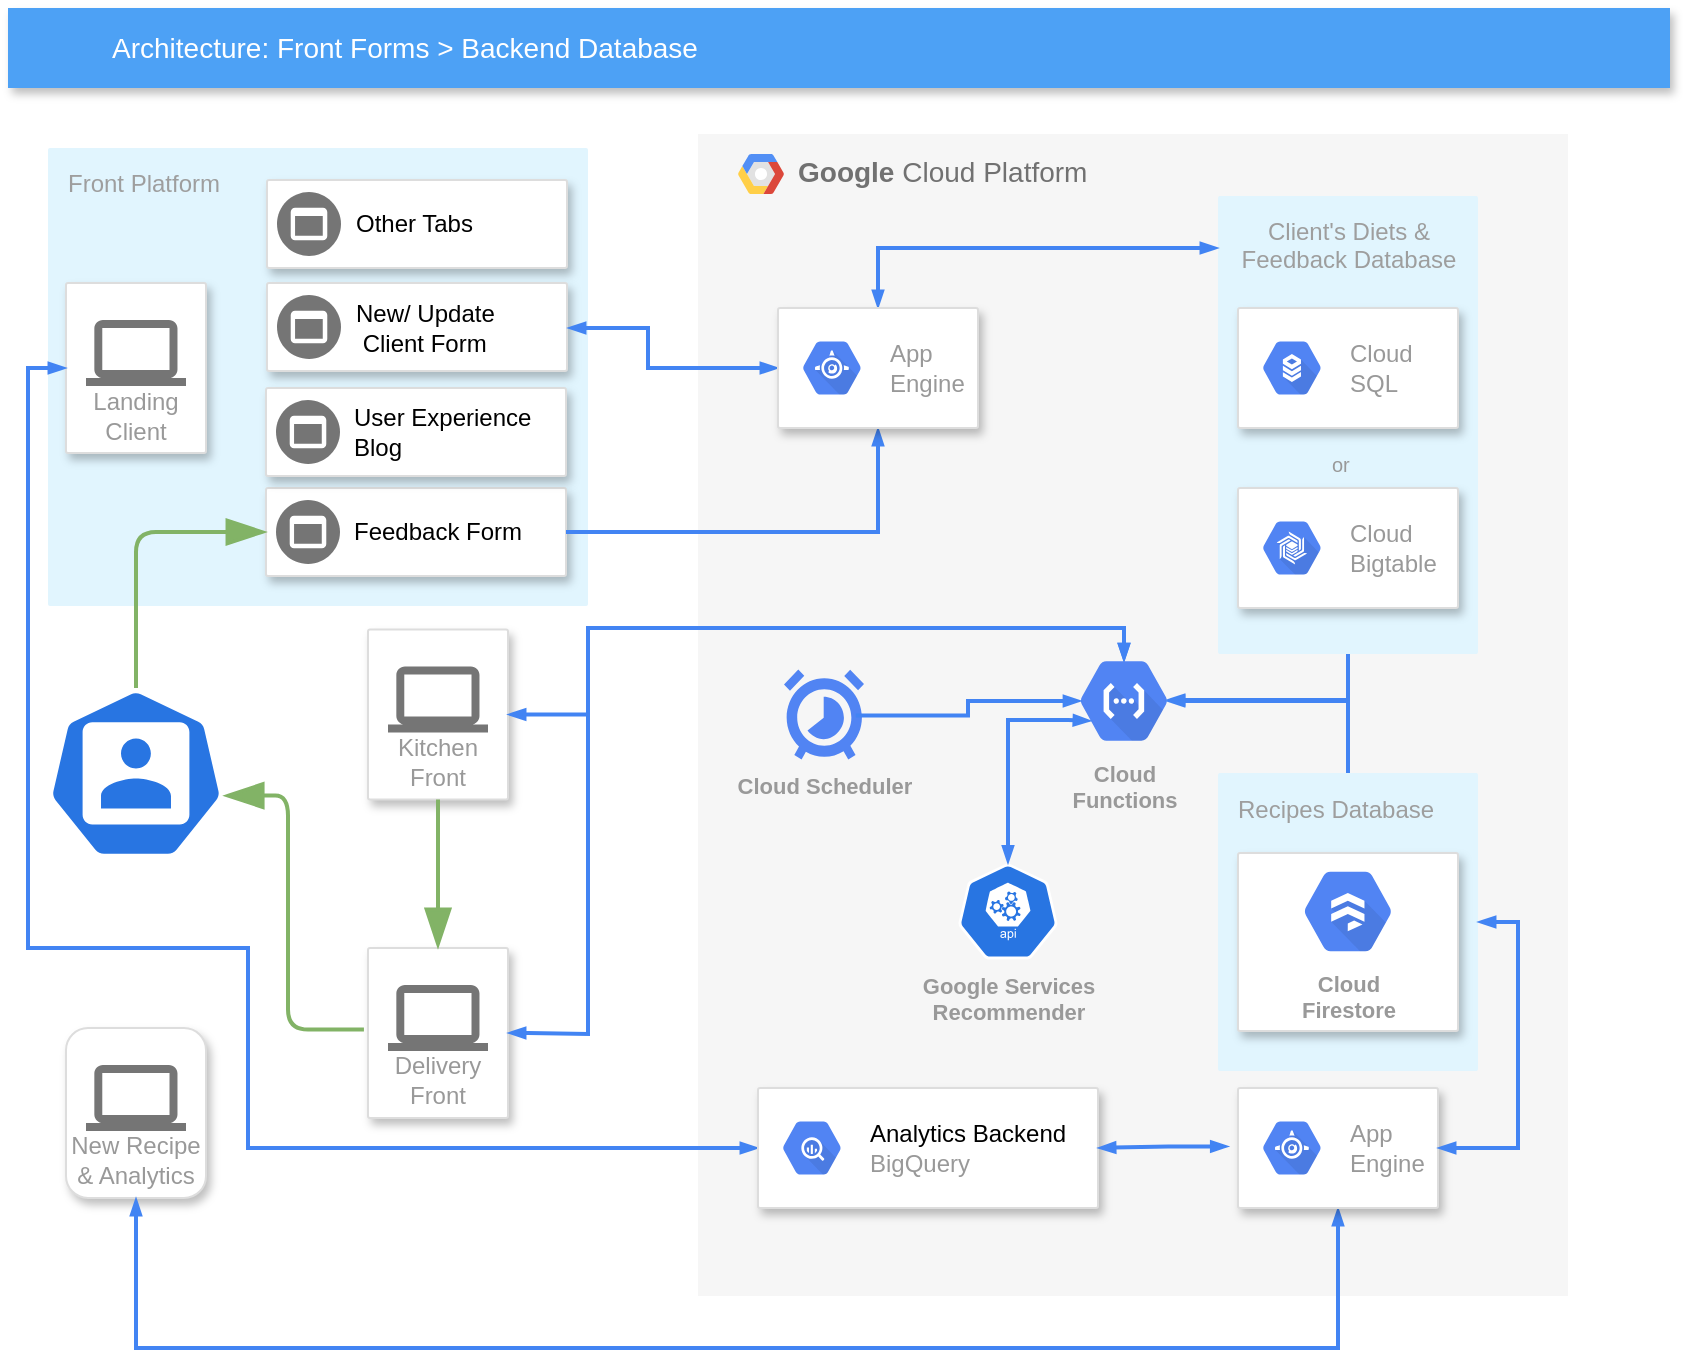 <mxfile version="16.5.6" type="github">
  <diagram id="f106602c-feb2-e66a-4537-3a34d633f6aa" name="Page-1">
    <mxGraphModel dx="1422" dy="800" grid="1" gridSize="10" guides="1" tooltips="1" connect="1" arrows="1" fold="1" page="1" pageScale="1" pageWidth="1169" pageHeight="827" background="none" math="0" shadow="0">
      <root>
        <mxCell id="0" />
        <mxCell id="1" parent="0" />
        <mxCell id="FHsYfPul3T1H2HVqNf66-598" value="Front Platform" style="rounded=1;absoluteArcSize=1;arcSize=2;html=1;strokeColor=none;gradientColor=none;shadow=0;dashed=0;strokeColor=none;fontSize=12;fontColor=#9E9E9E;align=left;verticalAlign=top;spacing=10;spacingTop=-4;fillColor=#E1F5FE;" vertex="1" parent="1">
          <mxGeometry x="260" y="130" width="270" height="229" as="geometry" />
        </mxCell>
        <mxCell id="14" value="&lt;b&gt;Google &lt;/b&gt;Cloud Platform" style="fillColor=#F6F6F6;strokeColor=none;shadow=0;gradientColor=none;fontSize=14;align=left;spacing=10;fontColor=#717171;9E9E9E;verticalAlign=top;spacingTop=-4;fontStyle=0;spacingLeft=40;html=1;container=0;" parent="1" vertex="1">
          <mxGeometry x="585" y="123" width="435" height="581" as="geometry" />
        </mxCell>
        <mxCell id="2" value="Architecture: Front Forms &amp;gt; Backend Database" style="fillColor=#4DA1F5;strokeColor=none;shadow=1;gradientColor=none;fontSize=14;align=left;spacingLeft=50;fontColor=#ffffff;html=1;" parent="1" vertex="1">
          <mxGeometry x="240" y="60" width="831" height="40" as="geometry" />
        </mxCell>
        <mxCell id="495" value="Landing Client" style="strokeColor=#dddddd;fillColor=#ffffff;shadow=1;strokeWidth=1;rounded=1;absoluteArcSize=1;arcSize=2;labelPosition=center;verticalLabelPosition=middle;align=center;verticalAlign=bottom;spacingLeft=0;fontColor=#999999;fontSize=12;whiteSpace=wrap;spacingBottom=2;html=1;" parent="1" vertex="1">
          <mxGeometry x="269" y="197.5" width="70" height="85" as="geometry" />
        </mxCell>
        <mxCell id="496" value="" style="dashed=0;connectable=0;html=1;fillColor=#757575;strokeColor=none;shape=mxgraph.gcp2.laptop;part=1;" parent="495" vertex="1">
          <mxGeometry x="0.5" width="50" height="33" relative="1" as="geometry">
            <mxPoint x="-25" y="18.5" as="offset" />
          </mxGeometry>
        </mxCell>
        <mxCell id="497" value="" style="strokeColor=#dddddd;fillColor=#ffffff;shadow=1;strokeWidth=1;rounded=1;absoluteArcSize=1;arcSize=2;fontSize=10;fontColor=#999999;align=left;html=1;" parent="1" vertex="1">
          <mxGeometry x="369.5" y="146" width="150" height="44" as="geometry" />
        </mxCell>
        <mxCell id="498" value="Other Tabs" style="dashed=0;connectable=0;html=1;fillColor=#757575;strokeColor=none;shape=mxgraph.gcp2.frontend_platform_services;part=1;labelPosition=right;verticalLabelPosition=middle;align=left;verticalAlign=middle;spacingLeft=5;fontColor=#000000;fontSize=12;" parent="497" vertex="1">
          <mxGeometry y="0.5" width="32" height="32" relative="1" as="geometry">
            <mxPoint x="5" y="-16" as="offset" />
          </mxGeometry>
        </mxCell>
        <mxCell id="FHsYfPul3T1H2HVqNf66-531" value="Kitchen Front" style="strokeColor=#dddddd;fillColor=#ffffff;shadow=1;strokeWidth=1;rounded=1;absoluteArcSize=1;arcSize=2;labelPosition=center;verticalLabelPosition=middle;align=center;verticalAlign=bottom;spacingLeft=0;fontColor=#999999;fontSize=12;whiteSpace=wrap;spacingBottom=2;html=1;" vertex="1" parent="1">
          <mxGeometry x="420" y="370.75" width="70" height="85" as="geometry" />
        </mxCell>
        <mxCell id="FHsYfPul3T1H2HVqNf66-532" value="" style="dashed=0;connectable=0;html=1;fillColor=#757575;strokeColor=none;shape=mxgraph.gcp2.laptop;part=1;" vertex="1" parent="FHsYfPul3T1H2HVqNf66-531">
          <mxGeometry x="0.5" width="50" height="33" relative="1" as="geometry">
            <mxPoint x="-25" y="18.5" as="offset" />
          </mxGeometry>
        </mxCell>
        <mxCell id="FHsYfPul3T1H2HVqNf66-533" value="Delivery Front" style="strokeColor=#dddddd;fillColor=#ffffff;shadow=1;strokeWidth=1;rounded=1;absoluteArcSize=1;arcSize=2;labelPosition=center;verticalLabelPosition=middle;align=center;verticalAlign=bottom;spacingLeft=0;fontColor=#999999;fontSize=12;whiteSpace=wrap;spacingBottom=2;html=1;" vertex="1" parent="1">
          <mxGeometry x="420" y="530" width="70" height="85" as="geometry" />
        </mxCell>
        <mxCell id="FHsYfPul3T1H2HVqNf66-534" value="" style="dashed=0;connectable=0;html=1;fillColor=#757575;strokeColor=none;shape=mxgraph.gcp2.laptop;part=1;" vertex="1" parent="FHsYfPul3T1H2HVqNf66-533">
          <mxGeometry x="0.5" width="50" height="33" relative="1" as="geometry">
            <mxPoint x="-25" y="18.5" as="offset" />
          </mxGeometry>
        </mxCell>
        <mxCell id="FHsYfPul3T1H2HVqNf66-535" style="edgeStyle=orthogonalEdgeStyle;rounded=0;html=1;labelBackgroundColor=none;startArrow=blockThin;startFill=1;endArrow=blockThin;endFill=1;jettySize=auto;orthogonalLoop=1;strokeColor=#4284F3;strokeWidth=2;fontSize=10;fontColor=#999999;align=center;dashed=0;endSize=4;startSize=4;exitX=1;exitY=0.5;exitDx=0;exitDy=0;entryX=0.5;entryY=0.16;entryDx=0;entryDy=0;entryPerimeter=0;" edge="1" parent="1" source="FHsYfPul3T1H2HVqNf66-531" target="FHsYfPul3T1H2HVqNf66-520">
          <mxGeometry relative="1" as="geometry">
            <Array as="points">
              <mxPoint x="490" y="413" />
              <mxPoint x="530" y="413" />
              <mxPoint x="530" y="370" />
              <mxPoint x="798" y="370" />
            </Array>
            <mxPoint x="529" y="255" as="sourcePoint" />
            <mxPoint x="609" y="255" as="targetPoint" />
          </mxGeometry>
        </mxCell>
        <mxCell id="FHsYfPul3T1H2HVqNf66-536" style="edgeStyle=orthogonalEdgeStyle;rounded=0;html=1;labelBackgroundColor=none;startArrow=blockThin;startFill=1;endArrow=blockThin;endFill=1;jettySize=auto;orthogonalLoop=1;strokeColor=#4284F3;strokeWidth=2;fontSize=10;fontColor=#999999;align=center;dashed=0;endSize=4;startSize=4;exitX=1;exitY=0.5;exitDx=0;exitDy=0;entryX=0.5;entryY=0.16;entryDx=0;entryDy=0;entryPerimeter=0;" edge="1" parent="1" source="FHsYfPul3T1H2HVqNf66-533" target="FHsYfPul3T1H2HVqNf66-520">
          <mxGeometry relative="1" as="geometry">
            <Array as="points">
              <mxPoint x="500" y="573" />
              <mxPoint x="530" y="573" />
              <mxPoint x="530" y="370" />
              <mxPoint x="783" y="370" />
            </Array>
            <mxPoint x="500" y="482.5" as="sourcePoint" />
            <mxPoint x="793" y="388.04" as="targetPoint" />
          </mxGeometry>
        </mxCell>
        <mxCell id="FHsYfPul3T1H2HVqNf66-538" value="" style="sketch=0;html=1;dashed=0;whitespace=wrap;fillColor=#2875E2;strokeColor=#ffffff;points=[[0.005,0.63,0],[0.1,0.2,0],[0.9,0.2,0],[0.5,0,0],[0.995,0.63,0],[0.72,0.99,0],[0.5,1,0],[0.28,0.99,0]];shape=mxgraph.kubernetes.icon;prIcon=user" vertex="1" parent="1">
          <mxGeometry x="259.5" y="400.0" width="89" height="85.44" as="geometry" />
        </mxCell>
        <mxCell id="FHsYfPul3T1H2HVqNf66-542" style="edgeStyle=orthogonalEdgeStyle;rounded=1;html=1;labelBackgroundColor=none;startArrow=blockThin;startFill=1;endArrow=none;endFill=0;jettySize=auto;orthogonalLoop=1;strokeColor=#82b366;strokeWidth=2;fontSize=10;fontColor=#999999;align=center;dashed=0;endSize=15;startSize=15;entryX=-0.029;entryY=0.48;entryDx=0;entryDy=0;entryPerimeter=0;fillColor=#d5e8d4;exitX=0.995;exitY=0.63;exitDx=0;exitDy=0;exitPerimeter=0;" edge="1" parent="1" source="FHsYfPul3T1H2HVqNf66-538" target="FHsYfPul3T1H2HVqNf66-533">
          <mxGeometry relative="1" as="geometry">
            <Array as="points">
              <mxPoint x="380" y="454" />
              <mxPoint x="380" y="571" />
            </Array>
            <mxPoint x="350" y="540" as="sourcePoint" />
            <mxPoint x="400" y="570" as="targetPoint" />
          </mxGeometry>
        </mxCell>
        <mxCell id="FHsYfPul3T1H2HVqNf66-543" value="" style="strokeColor=#dddddd;fillColor=#ffffff;shadow=1;strokeWidth=1;rounded=1;absoluteArcSize=1;arcSize=2;fontSize=10;fontColor=#999999;align=left;html=1;" vertex="1" parent="1">
          <mxGeometry x="369" y="300" width="150" height="44" as="geometry" />
        </mxCell>
        <mxCell id="FHsYfPul3T1H2HVqNf66-544" value="Feedback Form" style="dashed=0;connectable=0;html=1;fillColor=#757575;strokeColor=none;shape=mxgraph.gcp2.frontend_platform_services;part=1;labelPosition=right;verticalLabelPosition=middle;align=left;verticalAlign=middle;spacingLeft=5;fontColor=#000000;fontSize=12;" vertex="1" parent="FHsYfPul3T1H2HVqNf66-543">
          <mxGeometry y="0.5" width="32" height="32" relative="1" as="geometry">
            <mxPoint x="5" y="-16" as="offset" />
          </mxGeometry>
        </mxCell>
        <mxCell id="FHsYfPul3T1H2HVqNf66-545" style="edgeStyle=orthogonalEdgeStyle;rounded=0;html=1;labelBackgroundColor=none;startArrow=none;startFill=0;endArrow=blockThin;endFill=1;jettySize=auto;orthogonalLoop=1;strokeColor=#4284F3;strokeWidth=2;fontSize=10;fontColor=#999999;align=center;dashed=0;endSize=4;startSize=4;exitX=1;exitY=0.5;exitDx=0;exitDy=0;entryX=0.5;entryY=1;entryDx=0;entryDy=0;" edge="1" parent="1" source="FHsYfPul3T1H2HVqNf66-543" target="FHsYfPul3T1H2HVqNf66-563">
          <mxGeometry relative="1" as="geometry">
            <Array as="points">
              <mxPoint x="675" y="322" />
            </Array>
            <mxPoint x="166.351" y="440" as="sourcePoint" />
            <mxPoint x="705" y="603" as="targetPoint" />
          </mxGeometry>
        </mxCell>
        <mxCell id="FHsYfPul3T1H2HVqNf66-555" value="New Recipe&lt;br&gt;&amp;amp; Analytics" style="strokeColor=#dddddd;fillColor=#ffffff;shadow=1;strokeWidth=1;rounded=1;absoluteArcSize=1;arcSize=22;labelPosition=center;verticalLabelPosition=middle;align=center;verticalAlign=bottom;spacingLeft=0;fontColor=#999999;fontSize=12;whiteSpace=wrap;spacingBottom=2;html=1;" vertex="1" parent="1">
          <mxGeometry x="269" y="570" width="70" height="85" as="geometry" />
        </mxCell>
        <mxCell id="FHsYfPul3T1H2HVqNf66-556" value="" style="dashed=0;connectable=0;html=1;fillColor=#757575;strokeColor=none;shape=mxgraph.gcp2.laptop;part=1;" vertex="1" parent="FHsYfPul3T1H2HVqNf66-555">
          <mxGeometry x="0.5" width="50" height="33" relative="1" as="geometry">
            <mxPoint x="-25" y="18.5" as="offset" />
          </mxGeometry>
        </mxCell>
        <mxCell id="FHsYfPul3T1H2HVqNf66-557" style="edgeStyle=orthogonalEdgeStyle;rounded=0;html=1;labelBackgroundColor=none;startArrow=blockThin;startFill=1;endArrow=blockThin;endFill=1;jettySize=auto;orthogonalLoop=1;strokeColor=#4284F3;strokeWidth=2;fontSize=10;fontColor=#999999;align=center;dashed=0;endSize=4;startSize=4;exitX=0.5;exitY=1;exitDx=0;exitDy=0;entryX=0.5;entryY=1;entryDx=0;entryDy=0;" edge="1" parent="1" source="FHsYfPul3T1H2HVqNf66-589" target="FHsYfPul3T1H2HVqNf66-555">
          <mxGeometry relative="1" as="geometry">
            <mxPoint x="309" y="250" as="sourcePoint" />
            <mxPoint x="379" y="250" as="targetPoint" />
            <Array as="points">
              <mxPoint x="905" y="730" />
              <mxPoint x="304" y="730" />
            </Array>
          </mxGeometry>
        </mxCell>
        <mxCell id="FHsYfPul3T1H2HVqNf66-561" value="" style="strokeColor=#dddddd;fillColor=#ffffff;shadow=1;strokeWidth=1;rounded=1;absoluteArcSize=1;arcSize=2;fontSize=10;fontColor=#999999;align=left;html=1;" vertex="1" parent="1">
          <mxGeometry x="369" y="250" width="150" height="44" as="geometry" />
        </mxCell>
        <mxCell id="FHsYfPul3T1H2HVqNf66-562" value="User Experience &lt;br&gt;Blog" style="dashed=0;connectable=0;html=1;fillColor=#757575;strokeColor=none;shape=mxgraph.gcp2.frontend_platform_services;part=1;labelPosition=right;verticalLabelPosition=middle;align=left;verticalAlign=middle;spacingLeft=5;fontColor=#000000;fontSize=12;" vertex="1" parent="FHsYfPul3T1H2HVqNf66-561">
          <mxGeometry y="0.5" width="32" height="32" relative="1" as="geometry">
            <mxPoint x="5" y="-16" as="offset" />
          </mxGeometry>
        </mxCell>
        <mxCell id="FHsYfPul3T1H2HVqNf66-591" style="edgeStyle=orthogonalEdgeStyle;rounded=0;html=1;labelBackgroundColor=none;startArrow=blockThin;startFill=1;endArrow=blockThin;endFill=1;jettySize=auto;orthogonalLoop=1;strokeColor=#4284F3;strokeWidth=2;fontSize=10;fontColor=#999999;align=center;dashed=0;endSize=4;startSize=4;exitX=0;exitY=0.5;exitDx=0;exitDy=0;entryX=0;entryY=0.5;entryDx=0;entryDy=0;" edge="1" parent="1" source="495" target="501">
          <mxGeometry relative="1" as="geometry">
            <mxPoint x="750" y="710" as="targetPoint" />
            <Array as="points">
              <mxPoint x="250" y="240" />
              <mxPoint x="250" y="530" />
              <mxPoint x="360" y="530" />
              <mxPoint x="360" y="630" />
            </Array>
            <mxPoint x="577.54" y="224.217" as="sourcePoint" />
          </mxGeometry>
        </mxCell>
        <mxCell id="FHsYfPul3T1H2HVqNf66-593" value="" style="strokeColor=#dddddd;fillColor=#ffffff;shadow=1;strokeWidth=1;rounded=1;absoluteArcSize=1;arcSize=2;fontSize=10;fontColor=#999999;align=left;html=1;" vertex="1" parent="1">
          <mxGeometry x="369.5" y="197.5" width="150" height="44" as="geometry" />
        </mxCell>
        <mxCell id="FHsYfPul3T1H2HVqNf66-594" value="New/ Update&lt;br&gt;&amp;nbsp;Client Form" style="dashed=0;connectable=0;html=1;fillColor=#757575;strokeColor=none;shape=mxgraph.gcp2.frontend_platform_services;part=1;labelPosition=right;verticalLabelPosition=middle;align=left;verticalAlign=middle;spacingLeft=5;fontColor=#000000;fontSize=12;" vertex="1" parent="FHsYfPul3T1H2HVqNf66-593">
          <mxGeometry y="0.5" width="32" height="32" relative="1" as="geometry">
            <mxPoint x="5" y="-16" as="offset" />
          </mxGeometry>
        </mxCell>
        <mxCell id="FHsYfPul3T1H2HVqNf66-595" style="edgeStyle=orthogonalEdgeStyle;rounded=0;html=1;labelBackgroundColor=none;startArrow=blockThin;startFill=1;endArrow=blockThin;endFill=1;jettySize=auto;orthogonalLoop=1;strokeColor=#4284F3;strokeWidth=2;fontSize=10;fontColor=#999999;align=center;dashed=0;endSize=4;startSize=4;exitX=0;exitY=0.5;exitDx=0;exitDy=0;" edge="1" parent="1" source="FHsYfPul3T1H2HVqNf66-563">
          <mxGeometry relative="1" as="geometry">
            <mxPoint x="520" y="220" as="targetPoint" />
            <Array as="points">
              <mxPoint x="560" y="240" />
              <mxPoint x="560" y="220" />
            </Array>
            <mxPoint x="670" y="220" as="sourcePoint" />
          </mxGeometry>
        </mxCell>
        <mxCell id="FHsYfPul3T1H2HVqNf66-597" style="edgeStyle=orthogonalEdgeStyle;rounded=1;html=1;labelBackgroundColor=none;startArrow=blockThin;startFill=1;endArrow=none;endFill=0;jettySize=auto;orthogonalLoop=1;strokeColor=#82b366;strokeWidth=2;fontSize=10;fontColor=#999999;align=center;dashed=0;endSize=15;startSize=15;entryX=0.5;entryY=0;entryDx=0;entryDy=0;entryPerimeter=0;fillColor=#d5e8d4;exitX=0;exitY=0.5;exitDx=0;exitDy=0;" edge="1" parent="1" source="FHsYfPul3T1H2HVqNf66-543" target="FHsYfPul3T1H2HVqNf66-538">
          <mxGeometry relative="1" as="geometry">
            <Array as="points">
              <mxPoint x="304" y="322" />
            </Array>
            <mxPoint x="400" y="430" as="sourcePoint" />
            <mxPoint x="427.97" y="580.8" as="targetPoint" />
          </mxGeometry>
        </mxCell>
        <mxCell id="15" value="" style="shape=mxgraph.gcp2.google_cloud_platform;fillColor=#F6F6F6;strokeColor=none;shadow=0;gradientColor=none;" parent="1" vertex="1">
          <mxGeometry x="605" y="133" width="23" height="20" as="geometry">
            <mxPoint x="20" y="10" as="offset" />
          </mxGeometry>
        </mxCell>
        <mxCell id="FHsYfPul3T1H2HVqNf66-516" value="Cloud Scheduler" style="html=1;fillColor=#5184F3;strokeColor=none;verticalAlign=top;labelPosition=center;verticalLabelPosition=bottom;align=center;fontSize=11;fontStyle=1;fontColor=#999999;shape=mxgraph.gcp2.cloud_scheduler" vertex="1" parent="1">
          <mxGeometry x="628" y="390.78" width="40" height="44.95" as="geometry" />
        </mxCell>
        <mxCell id="FHsYfPul3T1H2HVqNf66-520" value="Cloud&#xa;Functions" style="sketch=0;html=1;fillColor=#5184F3;strokeColor=none;verticalAlign=top;labelPosition=center;verticalLabelPosition=bottom;align=center;spacingTop=-6;fontSize=11;fontStyle=1;fontColor=#999999;shape=mxgraph.gcp2.hexIcon;prIcon=cloud_functions" vertex="1" parent="1">
          <mxGeometry x="765" y="377.23" width="66" height="58.5" as="geometry" />
        </mxCell>
        <mxCell id="FHsYfPul3T1H2HVqNf66-524" style="edgeStyle=orthogonalEdgeStyle;rounded=0;html=1;labelBackgroundColor=none;startArrow=none;startFill=0;endArrow=blockThin;endFill=1;jettySize=auto;orthogonalLoop=1;strokeColor=#4284F3;strokeWidth=2;fontSize=10;fontColor=#999999;align=center;dashed=0;endSize=4;startSize=4;entryX=0.175;entryY=0.5;entryDx=0;entryDy=0;entryPerimeter=0;exitX=0.897;exitY=0.512;exitDx=0;exitDy=0;exitPerimeter=0;" edge="1" parent="1" source="FHsYfPul3T1H2HVqNf66-516" target="FHsYfPul3T1H2HVqNf66-520">
          <mxGeometry relative="1" as="geometry">
            <Array as="points">
              <mxPoint x="720" y="414" />
              <mxPoint x="720" y="407" />
            </Array>
            <mxPoint x="690" y="413" as="sourcePoint" />
            <mxPoint x="765" y="404" as="targetPoint" />
          </mxGeometry>
        </mxCell>
        <mxCell id="FHsYfPul3T1H2HVqNf66-527" value="Recipes Database" style="rounded=1;absoluteArcSize=1;arcSize=2;html=1;strokeColor=none;gradientColor=none;shadow=0;dashed=0;strokeColor=none;fontSize=12;fontColor=#9E9E9E;align=left;verticalAlign=top;spacing=10;spacingTop=-4;fillColor=#E1F5FE;" vertex="1" parent="1">
          <mxGeometry x="845" y="442.5" width="130" height="149" as="geometry" />
        </mxCell>
        <mxCell id="FHsYfPul3T1H2HVqNf66-528" value="" style="strokeColor=#dddddd;fillColor=#ffffff;shadow=1;strokeWidth=1;rounded=1;absoluteArcSize=1;arcSize=2;fontSize=10;fontColor=#999999;align=left;html=1;" vertex="1" parent="1">
          <mxGeometry x="855" y="482.5" width="110" height="89" as="geometry" />
        </mxCell>
        <mxCell id="511" value="Client&#39;s Diets&amp;nbsp;&amp;amp;&lt;br&gt;Feedback&amp;nbsp;Database" style="rounded=1;absoluteArcSize=1;arcSize=2;html=1;strokeColor=none;gradientColor=none;shadow=0;dashed=0;strokeColor=none;fontSize=12;fontColor=#9E9E9E;align=center;verticalAlign=top;spacing=10;spacingTop=-4;fillColor=#E1F5FE;" parent="1" vertex="1">
          <mxGeometry x="845" y="154" width="130" height="229" as="geometry" />
        </mxCell>
        <mxCell id="505" value="" style="strokeColor=#dddddd;fillColor=#ffffff;shadow=1;strokeWidth=1;rounded=1;absoluteArcSize=1;arcSize=2;fontSize=10;fontColor=#999999;align=left;html=1;" parent="1" vertex="1">
          <mxGeometry x="855" y="300" width="110" height="60" as="geometry" />
        </mxCell>
        <mxCell id="506" value="Cloud&#xa;Bigtable" style="dashed=0;connectable=0;html=1;fillColor=#5184F3;strokeColor=none;shape=mxgraph.gcp2.hexIcon;prIcon=cloud_bigtable;part=1;labelPosition=right;verticalLabelPosition=middle;align=left;verticalAlign=middle;spacingLeft=5;fontColor=#999999;fontSize=12;" parent="505" vertex="1">
          <mxGeometry y="0.5" width="44" height="39" relative="1" as="geometry">
            <mxPoint x="5" y="-19.5" as="offset" />
          </mxGeometry>
        </mxCell>
        <mxCell id="516" value="or" style="text;html=1;resizable=0;points=[];autosize=1;align=left;verticalAlign=top;spacingTop=-4;fontSize=10;fontColor=#999999;" parent="1" vertex="1">
          <mxGeometry x="900" y="280" width="20" height="10" as="geometry" />
        </mxCell>
        <mxCell id="503" value="" style="strokeColor=#dddddd;fillColor=#ffffff;shadow=1;strokeWidth=1;rounded=1;absoluteArcSize=1;arcSize=2;fontSize=10;fontColor=#999999;align=left;html=1;" parent="1" vertex="1">
          <mxGeometry x="855" y="210" width="110" height="60" as="geometry" />
        </mxCell>
        <mxCell id="504" value="Cloud&#xa;SQL" style="dashed=0;connectable=0;html=1;fillColor=#5184F3;strokeColor=none;shape=mxgraph.gcp2.hexIcon;prIcon=cloud_sql;part=1;labelPosition=right;verticalLabelPosition=middle;align=left;verticalAlign=middle;spacingLeft=5;fontColor=#999999;fontSize=12;" parent="503" vertex="1">
          <mxGeometry y="0.5" width="44" height="39" relative="1" as="geometry">
            <mxPoint x="5" y="-19.5" as="offset" />
          </mxGeometry>
        </mxCell>
        <mxCell id="FHsYfPul3T1H2HVqNf66-549" value="Cloud&#xa;Firestore" style="sketch=0;html=1;fillColor=#5184F3;strokeColor=none;verticalAlign=top;labelPosition=center;verticalLabelPosition=bottom;align=center;spacingTop=-6;fontSize=11;fontStyle=1;fontColor=#999999;shape=mxgraph.gcp2.hexIcon;prIcon=cloud_firestore" vertex="1" parent="1">
          <mxGeometry x="877" y="482.5" width="66" height="58.5" as="geometry" />
        </mxCell>
        <mxCell id="FHsYfPul3T1H2HVqNf66-530" style="edgeStyle=orthogonalEdgeStyle;rounded=0;html=1;labelBackgroundColor=none;startArrow=none;startFill=0;endArrow=blockThin;endFill=1;jettySize=auto;orthogonalLoop=1;strokeColor=#4284F3;strokeWidth=2;fontSize=10;fontColor=#999999;align=center;dashed=0;endSize=4;startSize=4;exitX=0.5;exitY=0;exitDx=0;exitDy=0;entryX=0.825;entryY=0.5;entryDx=0;entryDy=0;entryPerimeter=0;" edge="1" parent="1" source="FHsYfPul3T1H2HVqNf66-527" target="FHsYfPul3T1H2HVqNf66-520">
          <mxGeometry relative="1" as="geometry">
            <Array as="points">
              <mxPoint x="910" y="406" />
              <mxPoint x="820" y="406" />
            </Array>
            <mxPoint x="919" y="360" as="sourcePoint" />
            <mxPoint x="825" y="400" as="targetPoint" />
          </mxGeometry>
        </mxCell>
        <mxCell id="FHsYfPul3T1H2HVqNf66-525" style="edgeStyle=orthogonalEdgeStyle;rounded=0;html=1;labelBackgroundColor=none;startArrow=none;startFill=0;endArrow=blockThin;endFill=1;jettySize=auto;orthogonalLoop=1;strokeColor=#4284F3;strokeWidth=2;fontSize=10;fontColor=#999999;align=center;dashed=0;endSize=4;startSize=4;exitX=0.5;exitY=1;exitDx=0;exitDy=0;entryX=0.825;entryY=0.5;entryDx=0;entryDy=0;entryPerimeter=0;" edge="1" parent="1" source="511" target="FHsYfPul3T1H2HVqNf66-520">
          <mxGeometry relative="1" as="geometry">
            <Array as="points">
              <mxPoint x="910" y="406" />
            </Array>
            <mxPoint x="909" y="350" as="sourcePoint" />
            <mxPoint x="825" y="410" as="targetPoint" />
          </mxGeometry>
        </mxCell>
        <mxCell id="FHsYfPul3T1H2HVqNf66-550" value="Google Services&lt;br&gt;Recommender" style="sketch=0;html=1;dashed=0;whitespace=wrap;fillColor=#2875E2;strokeColor=#ffffff;points=[[0.005,0.63,0],[0.1,0.2,0],[0.9,0.2,0],[0.5,0,0],[0.995,0.63,0],[0.72,0.99,0],[0.5,1,0],[0.28,0.99,0]];shape=mxgraph.kubernetes.icon;prIcon=api;verticalAlign=top;labelPosition=center;verticalLabelPosition=bottom;align=center;fontSize=11;fontColor=#999999;fontStyle=1" vertex="1" parent="1">
          <mxGeometry x="715" y="487.75" width="50" height="48" as="geometry" />
        </mxCell>
        <mxCell id="501" value="" style="strokeColor=#dddddd;fillColor=#ffffff;shadow=1;strokeWidth=1;rounded=1;absoluteArcSize=1;arcSize=2;fontSize=10;fontColor=#999999;align=left;html=1;" parent="1" vertex="1">
          <mxGeometry x="615" y="600" width="170" height="60" as="geometry" />
        </mxCell>
        <mxCell id="502" value="&lt;font color=&quot;#000000&quot;&gt;Analytics Backend&lt;/font&gt;&lt;br&gt;BigQuery" style="dashed=0;connectable=0;html=1;fillColor=#5184F3;strokeColor=none;shape=mxgraph.gcp2.hexIcon;prIcon=bigquery;part=1;labelPosition=right;verticalLabelPosition=middle;align=left;verticalAlign=middle;spacingLeft=5;fontColor=#999999;fontSize=12;" parent="501" vertex="1">
          <mxGeometry y="0.5" width="44" height="39" relative="1" as="geometry">
            <mxPoint x="5" y="-19.5" as="offset" />
          </mxGeometry>
        </mxCell>
        <mxCell id="512" style="edgeStyle=orthogonalEdgeStyle;rounded=0;html=1;labelBackgroundColor=none;startArrow=blockThin;startFill=1;endArrow=blockThin;endFill=1;jettySize=auto;orthogonalLoop=1;strokeColor=#4284F3;strokeWidth=2;fontSize=10;fontColor=#999999;align=center;dashed=0;endSize=4;startSize=4;exitX=-0.048;exitY=0.487;exitDx=0;exitDy=0;exitPerimeter=0;" parent="1" source="FHsYfPul3T1H2HVqNf66-589" target="501" edge="1">
          <mxGeometry relative="1" as="geometry">
            <mxPoint x="1105" y="630" as="sourcePoint" />
            <Array as="points" />
          </mxGeometry>
        </mxCell>
        <mxCell id="FHsYfPul3T1H2HVqNf66-560" style="edgeStyle=orthogonalEdgeStyle;rounded=0;html=1;labelBackgroundColor=none;startArrow=blockThin;startFill=1;endArrow=blockThin;endFill=1;jettySize=auto;orthogonalLoop=1;strokeColor=#4284F3;strokeWidth=2;fontSize=10;fontColor=#999999;align=center;dashed=0;endSize=4;startSize=4;exitX=0.5;exitY=0;exitDx=0;exitDy=0;exitPerimeter=0;entryX=0.25;entryY=0.67;entryDx=0;entryDy=0;entryPerimeter=0;" edge="1" parent="1" source="FHsYfPul3T1H2HVqNf66-550" target="FHsYfPul3T1H2HVqNf66-520">
          <mxGeometry relative="1" as="geometry">
            <Array as="points">
              <mxPoint x="740" y="416" />
              <mxPoint x="770" y="416" />
            </Array>
            <mxPoint x="705" y="423" as="sourcePoint" />
            <mxPoint x="786.55" y="423.25" as="targetPoint" />
          </mxGeometry>
        </mxCell>
        <mxCell id="510" style="edgeStyle=orthogonalEdgeStyle;rounded=0;html=1;labelBackgroundColor=none;startArrow=blockThin;startFill=1;endArrow=blockThin;endFill=1;jettySize=auto;orthogonalLoop=1;strokeColor=#4284F3;strokeWidth=2;fontSize=10;fontColor=#999999;align=center;dashed=0;endSize=4;startSize=4;exitX=0.5;exitY=0;exitDx=0;exitDy=0;" parent="1" source="FHsYfPul3T1H2HVqNf66-563" target="511" edge="1">
          <mxGeometry relative="1" as="geometry">
            <mxPoint x="724" y="180" as="targetPoint" />
            <Array as="points">
              <mxPoint x="675" y="180" />
            </Array>
          </mxGeometry>
        </mxCell>
        <mxCell id="FHsYfPul3T1H2HVqNf66-563" value="" style="strokeColor=#dddddd;shadow=1;strokeWidth=1;rounded=1;absoluteArcSize=1;arcSize=2;fontSize=11;fontColor=#999999;" vertex="1" parent="1">
          <mxGeometry x="625" y="210" width="100" height="60" as="geometry" />
        </mxCell>
        <mxCell id="FHsYfPul3T1H2HVqNf66-564" value="App&#xa;Engine" style="sketch=0;dashed=0;connectable=0;html=1;fillColor=#5184F3;strokeColor=none;shape=mxgraph.gcp2.hexIcon;prIcon=app_engine;part=1;labelPosition=right;verticalLabelPosition=middle;align=left;verticalAlign=middle;spacingLeft=5;fontColor=#999999;fontSize=12;" vertex="1" parent="FHsYfPul3T1H2HVqNf66-563">
          <mxGeometry y="0.5" width="44" height="39" relative="1" as="geometry">
            <mxPoint x="5" y="-19.5" as="offset" />
          </mxGeometry>
        </mxCell>
        <mxCell id="FHsYfPul3T1H2HVqNf66-589" value="" style="strokeColor=#dddddd;shadow=1;strokeWidth=1;rounded=1;absoluteArcSize=1;arcSize=2;fontSize=11;fontColor=#999999;" vertex="1" parent="1">
          <mxGeometry x="855" y="600" width="100" height="60" as="geometry" />
        </mxCell>
        <mxCell id="FHsYfPul3T1H2HVqNf66-590" value="App&#xa;Engine" style="sketch=0;dashed=0;connectable=0;html=1;fillColor=#5184F3;strokeColor=none;shape=mxgraph.gcp2.hexIcon;prIcon=app_engine;part=1;labelPosition=right;verticalLabelPosition=middle;align=left;verticalAlign=middle;spacingLeft=5;fontColor=#999999;fontSize=12;" vertex="1" parent="FHsYfPul3T1H2HVqNf66-589">
          <mxGeometry y="0.5" width="44" height="39" relative="1" as="geometry">
            <mxPoint x="5" y="-19.5" as="offset" />
          </mxGeometry>
        </mxCell>
        <mxCell id="FHsYfPul3T1H2HVqNf66-592" style="edgeStyle=orthogonalEdgeStyle;rounded=0;html=1;labelBackgroundColor=none;startArrow=blockThin;startFill=1;endArrow=blockThin;endFill=1;jettySize=auto;orthogonalLoop=1;strokeColor=#4284F3;strokeWidth=2;fontSize=10;fontColor=#999999;align=center;dashed=0;endSize=4;startSize=4;entryX=1;entryY=0.5;entryDx=0;entryDy=0;exitX=1;exitY=0.5;exitDx=0;exitDy=0;" edge="1" parent="1" source="FHsYfPul3T1H2HVqNf66-527" target="FHsYfPul3T1H2HVqNf66-589">
          <mxGeometry relative="1" as="geometry">
            <mxPoint x="915" y="650" as="sourcePoint" />
            <mxPoint x="1065" y="242.5" as="targetPoint" />
            <Array as="points">
              <mxPoint x="995" y="517" />
              <mxPoint x="995" y="630" />
            </Array>
          </mxGeometry>
        </mxCell>
        <mxCell id="FHsYfPul3T1H2HVqNf66-600" style="edgeStyle=orthogonalEdgeStyle;rounded=1;html=1;labelBackgroundColor=none;startArrow=blockThin;startFill=1;endArrow=none;endFill=0;jettySize=auto;orthogonalLoop=1;strokeColor=#82b366;strokeWidth=2;fontSize=10;fontColor=#999999;align=center;dashed=0;endSize=15;startSize=15;entryX=0.5;entryY=1;entryDx=0;entryDy=0;fillColor=#d5e8d4;exitX=0.5;exitY=0;exitDx=0;exitDy=0;" edge="1" parent="1" source="FHsYfPul3T1H2HVqNf66-533" target="FHsYfPul3T1H2HVqNf66-531">
          <mxGeometry relative="1" as="geometry">
            <Array as="points">
              <mxPoint x="455" y="490" />
              <mxPoint x="455" y="490" />
            </Array>
            <mxPoint x="358.055" y="463.827" as="sourcePoint" />
            <mxPoint x="427.97" y="580.8" as="targetPoint" />
          </mxGeometry>
        </mxCell>
      </root>
    </mxGraphModel>
  </diagram>
</mxfile>
